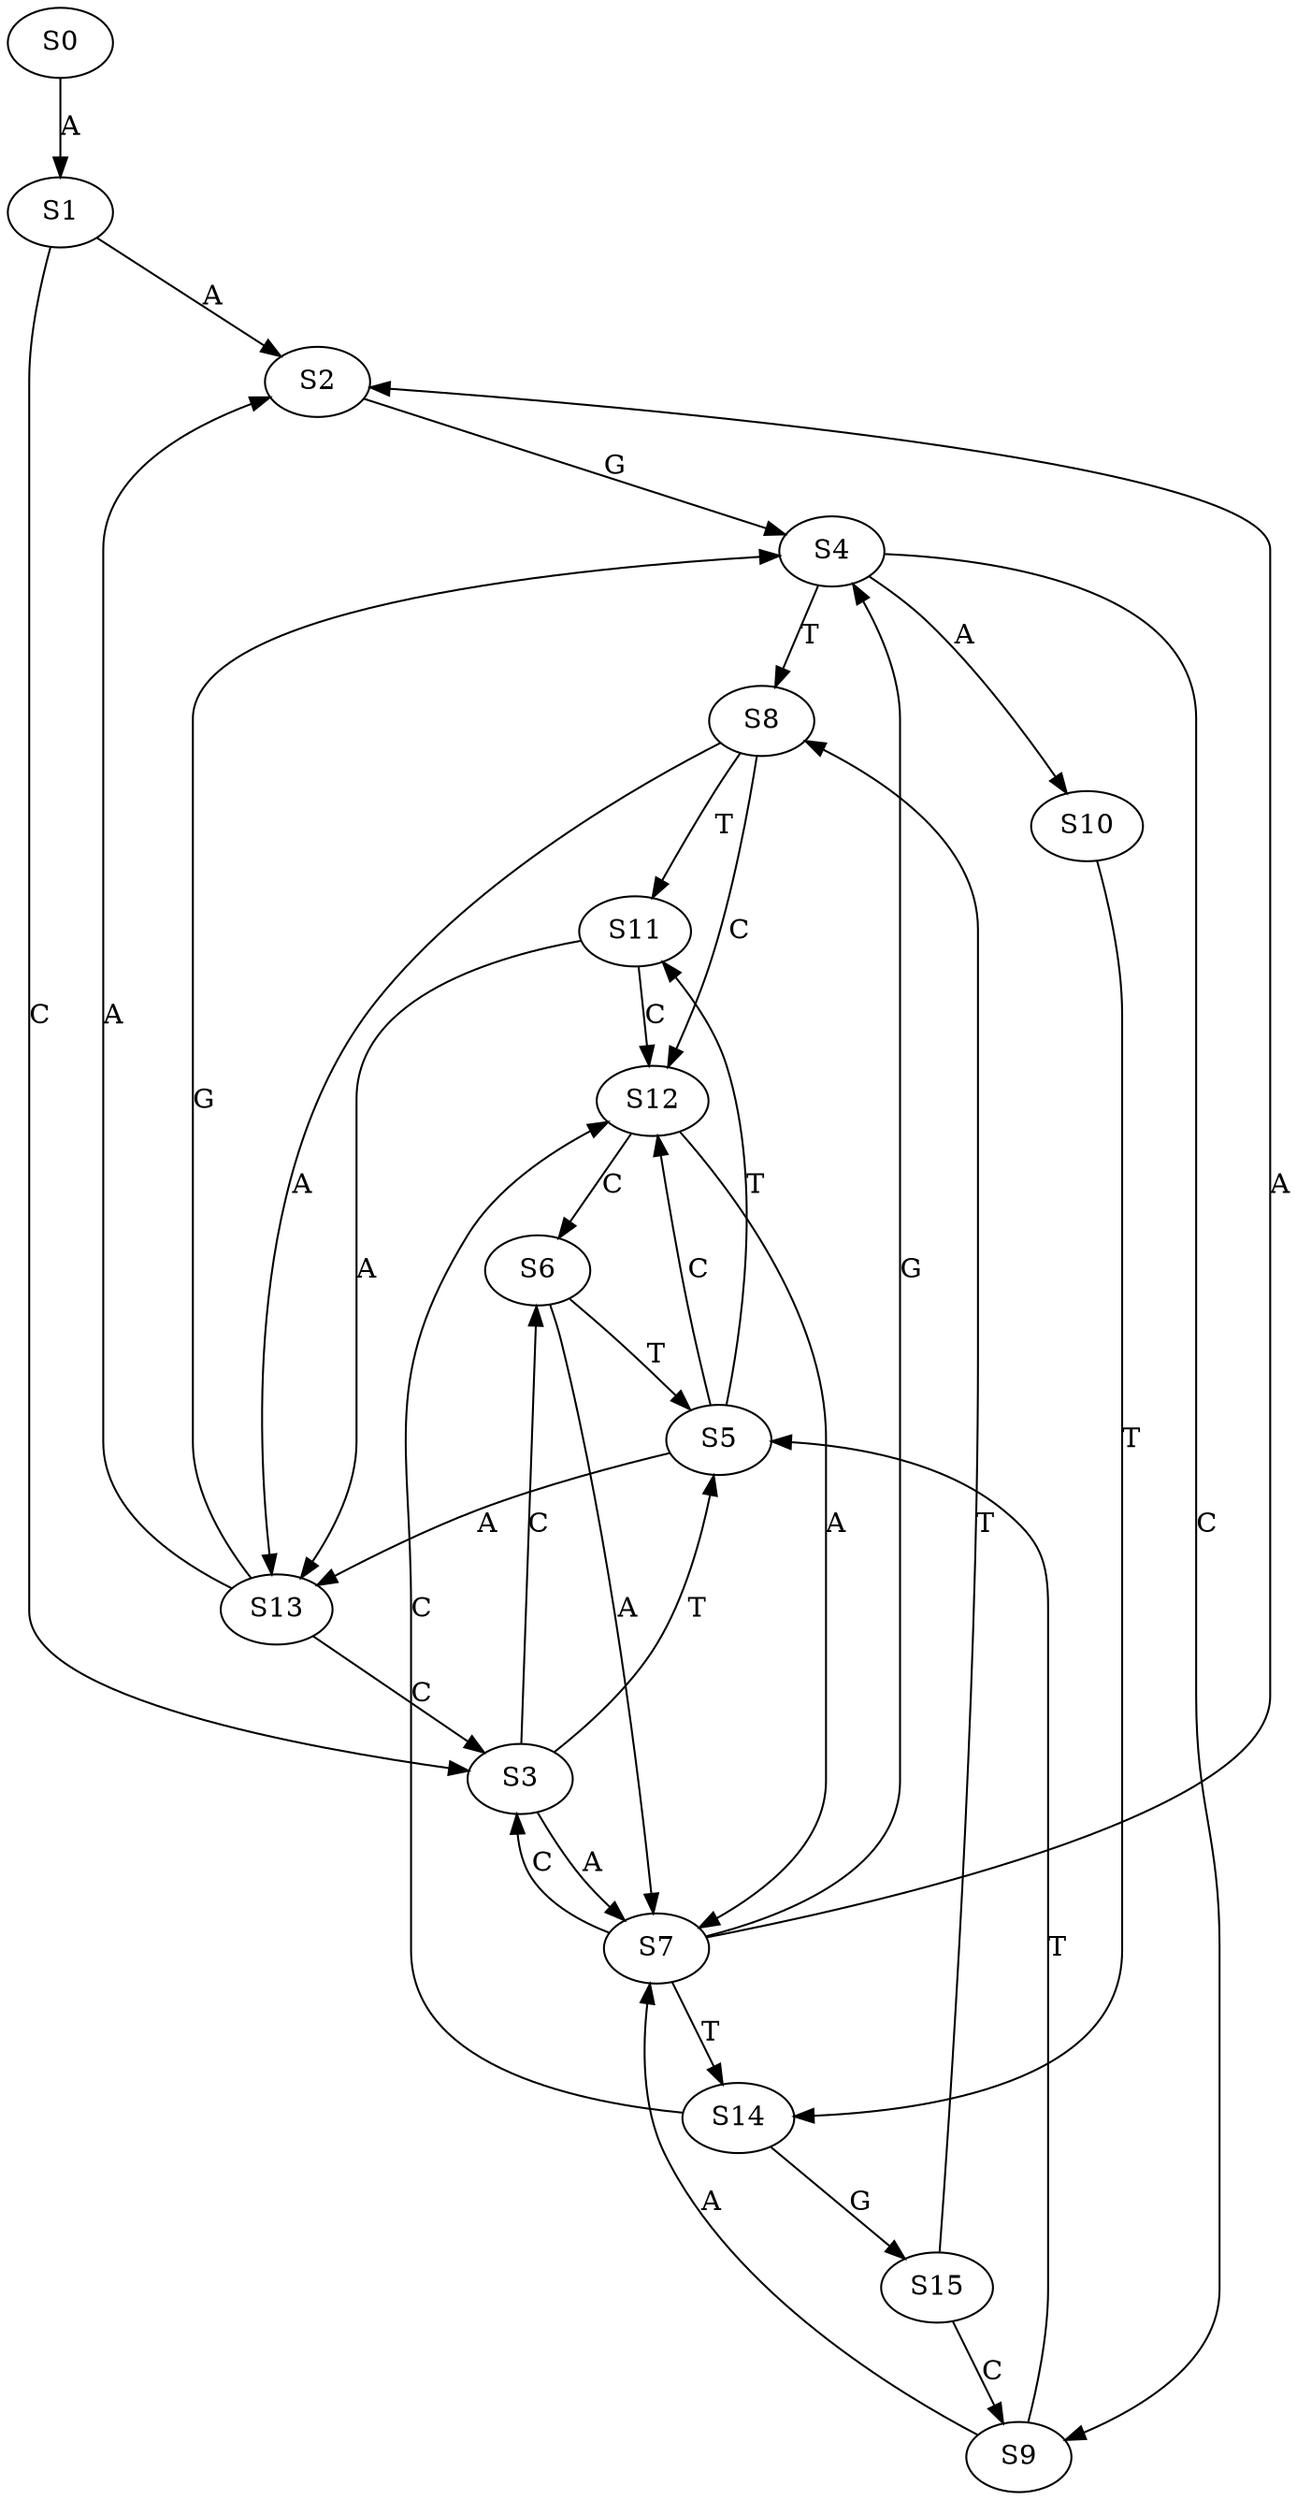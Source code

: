 strict digraph  {
	S0 -> S1 [ label = A ];
	S1 -> S2 [ label = A ];
	S1 -> S3 [ label = C ];
	S2 -> S4 [ label = G ];
	S3 -> S5 [ label = T ];
	S3 -> S6 [ label = C ];
	S3 -> S7 [ label = A ];
	S4 -> S8 [ label = T ];
	S4 -> S9 [ label = C ];
	S4 -> S10 [ label = A ];
	S5 -> S11 [ label = T ];
	S5 -> S12 [ label = C ];
	S5 -> S13 [ label = A ];
	S6 -> S7 [ label = A ];
	S6 -> S5 [ label = T ];
	S7 -> S4 [ label = G ];
	S7 -> S14 [ label = T ];
	S7 -> S2 [ label = A ];
	S7 -> S3 [ label = C ];
	S8 -> S12 [ label = C ];
	S8 -> S11 [ label = T ];
	S8 -> S13 [ label = A ];
	S9 -> S7 [ label = A ];
	S9 -> S5 [ label = T ];
	S10 -> S14 [ label = T ];
	S11 -> S13 [ label = A ];
	S11 -> S12 [ label = C ];
	S12 -> S7 [ label = A ];
	S12 -> S6 [ label = C ];
	S13 -> S4 [ label = G ];
	S13 -> S3 [ label = C ];
	S13 -> S2 [ label = A ];
	S14 -> S15 [ label = G ];
	S14 -> S12 [ label = C ];
	S15 -> S9 [ label = C ];
	S15 -> S8 [ label = T ];
}
